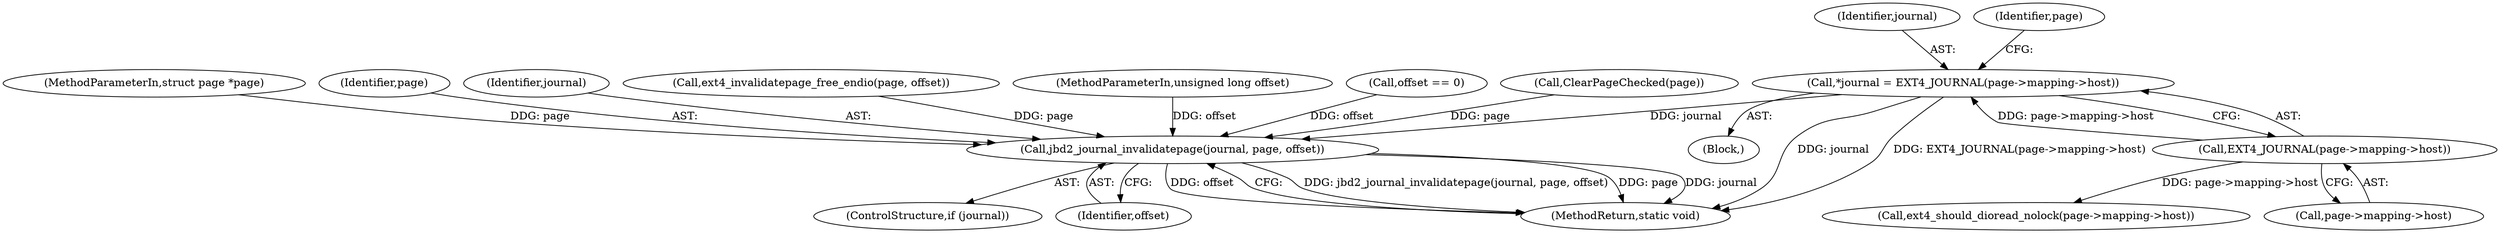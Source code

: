 digraph "0_linux_744692dc059845b2a3022119871846e74d4f6e11_10@pointer" {
"1000107" [label="(Call,*journal = EXT4_JOURNAL(page->mapping->host))"];
"1000109" [label="(Call,EXT4_JOURNAL(page->mapping->host))"];
"1000133" [label="(Call,jbd2_journal_invalidatepage(journal, page, offset))"];
"1000110" [label="(Call,page->mapping->host)"];
"1000105" [label="(Block,)"];
"1000131" [label="(ControlStructure,if (journal))"];
"1000136" [label="(Identifier,offset)"];
"1000135" [label="(Identifier,page)"];
"1000134" [label="(Identifier,journal)"];
"1000122" [label="(Call,ext4_invalidatepage_free_endio(page, offset))"];
"1000104" [label="(MethodParameterIn,unsigned long offset)"];
"1000107" [label="(Call,*journal = EXT4_JOURNAL(page->mapping->host))"];
"1000108" [label="(Identifier,journal)"];
"1000126" [label="(Call,offset == 0)"];
"1000141" [label="(MethodReturn,static void)"];
"1000116" [label="(Call,ext4_should_dioread_nolock(page->mapping->host))"];
"1000133" [label="(Call,jbd2_journal_invalidatepage(journal, page, offset))"];
"1000129" [label="(Call,ClearPageChecked(page))"];
"1000119" [label="(Identifier,page)"];
"1000103" [label="(MethodParameterIn,struct page *page)"];
"1000109" [label="(Call,EXT4_JOURNAL(page->mapping->host))"];
"1000107" -> "1000105"  [label="AST: "];
"1000107" -> "1000109"  [label="CFG: "];
"1000108" -> "1000107"  [label="AST: "];
"1000109" -> "1000107"  [label="AST: "];
"1000119" -> "1000107"  [label="CFG: "];
"1000107" -> "1000141"  [label="DDG: journal"];
"1000107" -> "1000141"  [label="DDG: EXT4_JOURNAL(page->mapping->host)"];
"1000109" -> "1000107"  [label="DDG: page->mapping->host"];
"1000107" -> "1000133"  [label="DDG: journal"];
"1000109" -> "1000110"  [label="CFG: "];
"1000110" -> "1000109"  [label="AST: "];
"1000109" -> "1000116"  [label="DDG: page->mapping->host"];
"1000133" -> "1000131"  [label="AST: "];
"1000133" -> "1000136"  [label="CFG: "];
"1000134" -> "1000133"  [label="AST: "];
"1000135" -> "1000133"  [label="AST: "];
"1000136" -> "1000133"  [label="AST: "];
"1000141" -> "1000133"  [label="CFG: "];
"1000133" -> "1000141"  [label="DDG: jbd2_journal_invalidatepage(journal, page, offset)"];
"1000133" -> "1000141"  [label="DDG: page"];
"1000133" -> "1000141"  [label="DDG: journal"];
"1000133" -> "1000141"  [label="DDG: offset"];
"1000129" -> "1000133"  [label="DDG: page"];
"1000122" -> "1000133"  [label="DDG: page"];
"1000103" -> "1000133"  [label="DDG: page"];
"1000126" -> "1000133"  [label="DDG: offset"];
"1000104" -> "1000133"  [label="DDG: offset"];
}
